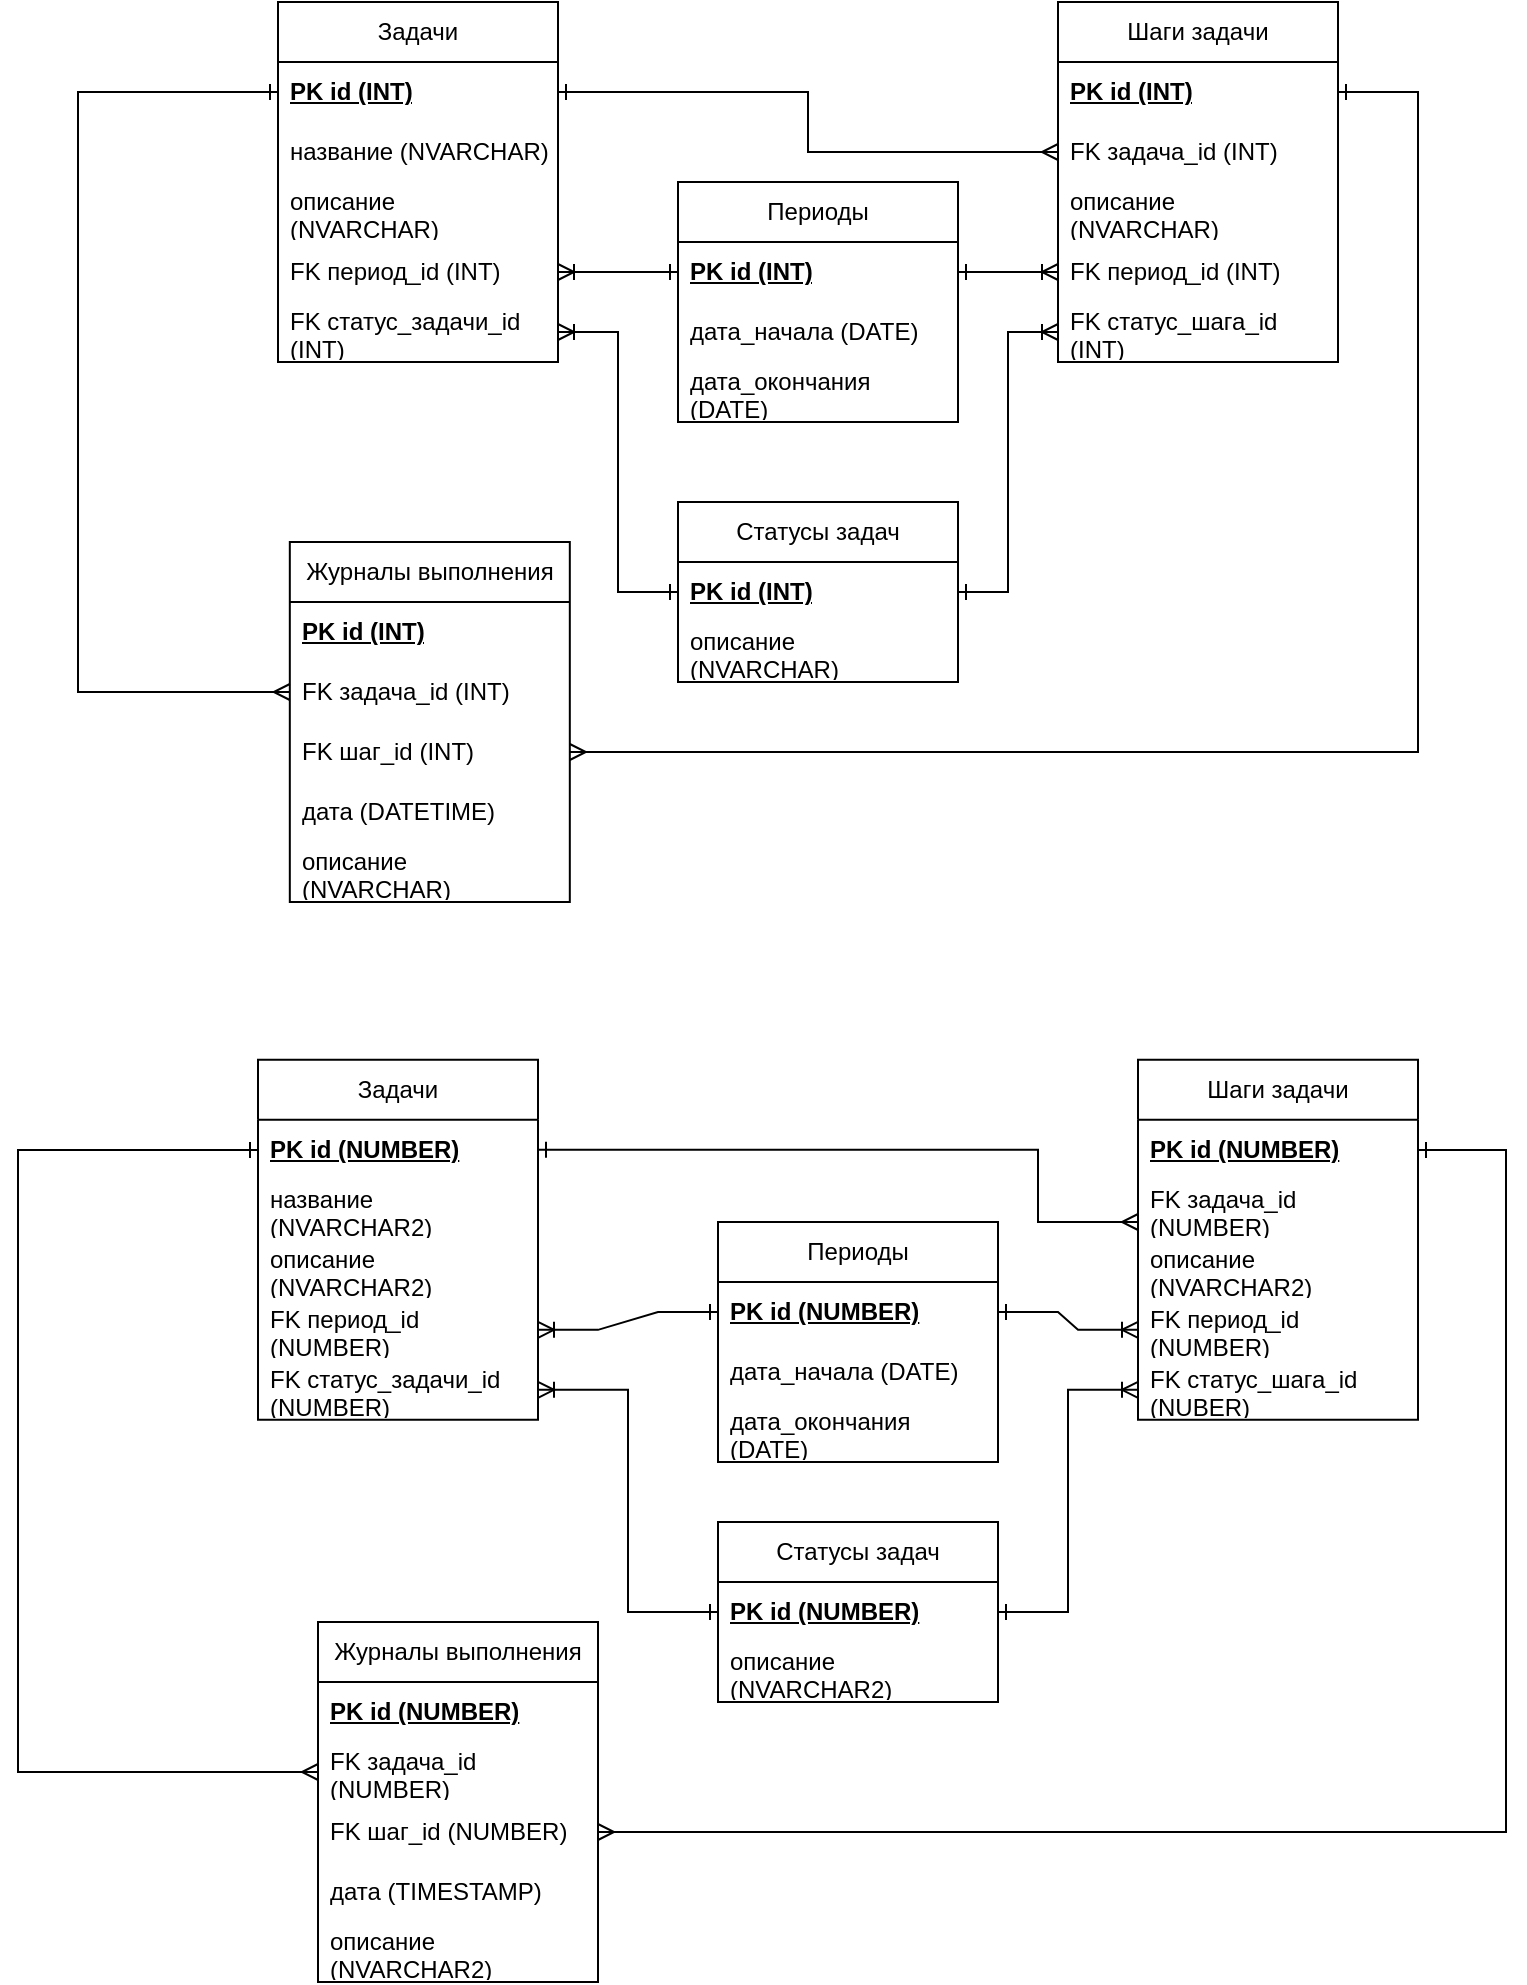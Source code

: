 <mxfile>
    <diagram id="XjHyLr5_lqZFSxGeN8bu" name="Page-1">
        <mxGraphModel dx="1604" dy="847" grid="1" gridSize="10" guides="1" tooltips="1" connect="1" arrows="1" fold="1" page="1" pageScale="1" pageWidth="850" pageHeight="1100" math="0" shadow="0">
            <root>
                <mxCell id="0"/>
                <mxCell id="1" parent="0"/>
                <mxCell id="2" value="Задачи" style="swimlane;fontStyle=0;childLayout=stackLayout;horizontal=1;startSize=30;horizontalStack=0;resizeParent=1;resizeParentMax=0;resizeLast=0;collapsible=1;marginBottom=0;whiteSpace=wrap;html=1;" parent="1" vertex="1">
                    <mxGeometry x="170" y="160" width="140" height="180" as="geometry"/>
                </mxCell>
                <mxCell id="3" value="&lt;b&gt;PK id (INT)&lt;/b&gt;" style="text;strokeColor=none;fillColor=none;align=left;verticalAlign=middle;spacingLeft=4;spacingRight=4;overflow=hidden;points=[[0,0.5],[1,0.5]];portConstraint=eastwest;rotatable=0;whiteSpace=wrap;html=1;fontStyle=4" parent="2" vertex="1">
                    <mxGeometry y="30" width="140" height="30" as="geometry"/>
                </mxCell>
                <mxCell id="4" value="название (NVARCHAR)" style="text;strokeColor=none;fillColor=none;align=left;verticalAlign=middle;spacingLeft=4;spacingRight=4;overflow=hidden;points=[[0,0.5],[1,0.5]];portConstraint=eastwest;rotatable=0;whiteSpace=wrap;html=1;" parent="2" vertex="1">
                    <mxGeometry y="60" width="140" height="30" as="geometry"/>
                </mxCell>
                <mxCell id="5" value="описание (NVARCHAR)" style="text;strokeColor=none;fillColor=none;align=left;verticalAlign=middle;spacingLeft=4;spacingRight=4;overflow=hidden;points=[[0,0.5],[1,0.5]];portConstraint=eastwest;rotatable=0;whiteSpace=wrap;html=1;" parent="2" vertex="1">
                    <mxGeometry y="90" width="140" height="30" as="geometry"/>
                </mxCell>
                <mxCell id="71" value="FK период_id (INT)" style="text;strokeColor=none;fillColor=none;align=left;verticalAlign=middle;spacingLeft=4;spacingRight=4;overflow=hidden;points=[[0,0.5],[1,0.5]];portConstraint=eastwest;rotatable=0;whiteSpace=wrap;html=1;" parent="2" vertex="1">
                    <mxGeometry y="120" width="140" height="30" as="geometry"/>
                </mxCell>
                <mxCell id="8" value="FK статус_задачи_id (INT)" style="text;strokeColor=none;fillColor=none;align=left;verticalAlign=middle;spacingLeft=4;spacingRight=4;overflow=hidden;points=[[0,0.5],[1,0.5]];portConstraint=eastwest;rotatable=0;whiteSpace=wrap;html=1;" parent="2" vertex="1">
                    <mxGeometry y="150" width="140" height="30" as="geometry"/>
                </mxCell>
                <mxCell id="10" value="Шаги задачи" style="swimlane;fontStyle=0;childLayout=stackLayout;horizontal=1;startSize=30;horizontalStack=0;resizeParent=1;resizeParentMax=0;resizeLast=0;collapsible=1;marginBottom=0;whiteSpace=wrap;html=1;" parent="1" vertex="1">
                    <mxGeometry x="560" y="160" width="140" height="180" as="geometry"/>
                </mxCell>
                <mxCell id="11" value="PK id (INT)" style="text;strokeColor=none;fillColor=none;align=left;verticalAlign=middle;spacingLeft=4;spacingRight=4;overflow=hidden;points=[[0,0.5],[1,0.5]];portConstraint=eastwest;rotatable=0;whiteSpace=wrap;html=1;fontStyle=5" parent="10" vertex="1">
                    <mxGeometry y="30" width="140" height="30" as="geometry"/>
                </mxCell>
                <mxCell id="12" value="FK задача_id (INT)" style="text;strokeColor=none;fillColor=none;align=left;verticalAlign=middle;spacingLeft=4;spacingRight=4;overflow=hidden;points=[[0,0.5],[1,0.5]];portConstraint=eastwest;rotatable=0;whiteSpace=wrap;html=1;" parent="10" vertex="1">
                    <mxGeometry y="60" width="140" height="30" as="geometry"/>
                </mxCell>
                <mxCell id="13" value="описание (NVARCHAR)" style="text;strokeColor=none;fillColor=none;align=left;verticalAlign=middle;spacingLeft=4;spacingRight=4;overflow=hidden;points=[[0,0.5],[1,0.5]];portConstraint=eastwest;rotatable=0;whiteSpace=wrap;html=1;" parent="10" vertex="1">
                    <mxGeometry y="90" width="140" height="30" as="geometry"/>
                </mxCell>
                <mxCell id="68" value="FK период_id (INT)" style="text;strokeColor=none;fillColor=none;align=left;verticalAlign=middle;spacingLeft=4;spacingRight=4;overflow=hidden;points=[[0,0.5],[1,0.5]];portConstraint=eastwest;rotatable=0;whiteSpace=wrap;html=1;" parent="10" vertex="1">
                    <mxGeometry y="120" width="140" height="30" as="geometry"/>
                </mxCell>
                <mxCell id="16" value="FK статус_шага_id (INT)" style="text;strokeColor=none;fillColor=none;align=left;verticalAlign=middle;spacingLeft=4;spacingRight=4;overflow=hidden;points=[[0,0.5],[1,0.5]];portConstraint=eastwest;rotatable=0;whiteSpace=wrap;html=1;" parent="10" vertex="1">
                    <mxGeometry y="150" width="140" height="30" as="geometry"/>
                </mxCell>
                <mxCell id="17" value="Журналы выполнения" style="swimlane;fontStyle=0;childLayout=stackLayout;horizontal=1;startSize=30;horizontalStack=0;resizeParent=1;resizeParentMax=0;resizeLast=0;collapsible=1;marginBottom=0;whiteSpace=wrap;html=1;" parent="1" vertex="1">
                    <mxGeometry x="175.91" y="430" width="140" height="180" as="geometry"/>
                </mxCell>
                <mxCell id="18" value="PK id (INT)" style="text;strokeColor=none;fillColor=none;align=left;verticalAlign=middle;spacingLeft=4;spacingRight=4;overflow=hidden;points=[[0,0.5],[1,0.5]];portConstraint=eastwest;rotatable=0;whiteSpace=wrap;html=1;fontStyle=5" parent="17" vertex="1">
                    <mxGeometry y="30" width="140" height="30" as="geometry"/>
                </mxCell>
                <mxCell id="19" value="FK задача_id (INT)" style="text;strokeColor=none;fillColor=none;align=left;verticalAlign=middle;spacingLeft=4;spacingRight=4;overflow=hidden;points=[[0,0.5],[1,0.5]];portConstraint=eastwest;rotatable=0;whiteSpace=wrap;html=1;" parent="17" vertex="1">
                    <mxGeometry y="60" width="140" height="30" as="geometry"/>
                </mxCell>
                <mxCell id="20" value="FK шаг_id (INT)" style="text;strokeColor=none;fillColor=none;align=left;verticalAlign=middle;spacingLeft=4;spacingRight=4;overflow=hidden;points=[[0,0.5],[1,0.5]];portConstraint=eastwest;rotatable=0;whiteSpace=wrap;html=1;" parent="17" vertex="1">
                    <mxGeometry y="90" width="140" height="30" as="geometry"/>
                </mxCell>
                <mxCell id="21" value="дата (DATETIME)" style="text;strokeColor=none;fillColor=none;align=left;verticalAlign=middle;spacingLeft=4;spacingRight=4;overflow=hidden;points=[[0,0.5],[1,0.5]];portConstraint=eastwest;rotatable=0;whiteSpace=wrap;html=1;" parent="17" vertex="1">
                    <mxGeometry y="120" width="140" height="30" as="geometry"/>
                </mxCell>
                <mxCell id="22" value="описание (NVARCHAR)" style="text;strokeColor=none;fillColor=none;align=left;verticalAlign=middle;spacingLeft=4;spacingRight=4;overflow=hidden;points=[[0,0.5],[1,0.5]];portConstraint=eastwest;rotatable=0;whiteSpace=wrap;html=1;" parent="17" vertex="1">
                    <mxGeometry y="150" width="140" height="30" as="geometry"/>
                </mxCell>
                <mxCell id="24" value="Статусы задач" style="swimlane;fontStyle=0;childLayout=stackLayout;horizontal=1;startSize=30;horizontalStack=0;resizeParent=1;resizeParentMax=0;resizeLast=0;collapsible=1;marginBottom=0;whiteSpace=wrap;html=1;" parent="1" vertex="1">
                    <mxGeometry x="370" y="410" width="140" height="90" as="geometry"/>
                </mxCell>
                <mxCell id="25" value="PK id (INT)" style="text;strokeColor=none;fillColor=none;align=left;verticalAlign=middle;spacingLeft=4;spacingRight=4;overflow=hidden;points=[[0,0.5],[1,0.5]];portConstraint=eastwest;rotatable=0;whiteSpace=wrap;html=1;fontStyle=5" parent="24" vertex="1">
                    <mxGeometry y="30" width="140" height="30" as="geometry"/>
                </mxCell>
                <mxCell id="27" value="описание (NVARCHAR)" style="text;strokeColor=none;fillColor=none;align=left;verticalAlign=middle;spacingLeft=4;spacingRight=4;overflow=hidden;points=[[0,0.5],[1,0.5]];portConstraint=eastwest;rotatable=0;whiteSpace=wrap;html=1;" parent="24" vertex="1">
                    <mxGeometry y="60" width="140" height="30" as="geometry"/>
                </mxCell>
                <mxCell id="36" value="Задачи" style="swimlane;fontStyle=0;childLayout=stackLayout;horizontal=1;startSize=30;horizontalStack=0;resizeParent=1;resizeParentMax=0;resizeLast=0;collapsible=1;marginBottom=0;whiteSpace=wrap;html=1;" parent="1" vertex="1">
                    <mxGeometry x="160" y="688.93" width="140" height="180" as="geometry"/>
                </mxCell>
                <mxCell id="37" value="&lt;b&gt;PK id (NUMBER)&lt;/b&gt;" style="text;strokeColor=none;fillColor=none;align=left;verticalAlign=middle;spacingLeft=4;spacingRight=4;overflow=hidden;points=[[0,0.5],[1,0.5]];portConstraint=eastwest;rotatable=0;whiteSpace=wrap;html=1;fontStyle=4" parent="36" vertex="1">
                    <mxGeometry y="30" width="140" height="30" as="geometry"/>
                </mxCell>
                <mxCell id="38" value="название (NVARCHAR2)" style="text;strokeColor=none;fillColor=none;align=left;verticalAlign=middle;spacingLeft=4;spacingRight=4;overflow=hidden;points=[[0,0.5],[1,0.5]];portConstraint=eastwest;rotatable=0;whiteSpace=wrap;html=1;" parent="36" vertex="1">
                    <mxGeometry y="60" width="140" height="30" as="geometry"/>
                </mxCell>
                <mxCell id="39" value="описание (NVARCHAR2)" style="text;strokeColor=none;fillColor=none;align=left;verticalAlign=middle;spacingLeft=4;spacingRight=4;overflow=hidden;points=[[0,0.5],[1,0.5]];portConstraint=eastwest;rotatable=0;whiteSpace=wrap;html=1;" parent="36" vertex="1">
                    <mxGeometry y="90" width="140" height="30" as="geometry"/>
                </mxCell>
                <mxCell id="40" value="FK период_id (NUMBER)" style="text;strokeColor=none;fillColor=none;align=left;verticalAlign=middle;spacingLeft=4;spacingRight=4;overflow=hidden;points=[[0,0.5],[1,0.5]];portConstraint=eastwest;rotatable=0;whiteSpace=wrap;html=1;" parent="36" vertex="1">
                    <mxGeometry y="120" width="140" height="30" as="geometry"/>
                </mxCell>
                <mxCell id="42" value="FK статус_задачи_id (NUMBER)" style="text;strokeColor=none;fillColor=none;align=left;verticalAlign=middle;spacingLeft=4;spacingRight=4;overflow=hidden;points=[[0,0.5],[1,0.5]];portConstraint=eastwest;rotatable=0;whiteSpace=wrap;html=1;" parent="36" vertex="1">
                    <mxGeometry y="150" width="140" height="30" as="geometry"/>
                </mxCell>
                <mxCell id="43" value="Шаги задачи" style="swimlane;fontStyle=0;childLayout=stackLayout;horizontal=1;startSize=30;horizontalStack=0;resizeParent=1;resizeParentMax=0;resizeLast=0;collapsible=1;marginBottom=0;whiteSpace=wrap;html=1;" parent="1" vertex="1">
                    <mxGeometry x="600" y="688.93" width="140" height="180" as="geometry"/>
                </mxCell>
                <mxCell id="44" value="PK id (NUMBER)" style="text;strokeColor=none;fillColor=none;align=left;verticalAlign=middle;spacingLeft=4;spacingRight=4;overflow=hidden;points=[[0,0.5],[1,0.5]];portConstraint=eastwest;rotatable=0;whiteSpace=wrap;html=1;fontStyle=5" parent="43" vertex="1">
                    <mxGeometry y="30" width="140" height="30" as="geometry"/>
                </mxCell>
                <mxCell id="45" value="FK задача_id (NUMBER)" style="text;strokeColor=none;fillColor=none;align=left;verticalAlign=middle;spacingLeft=4;spacingRight=4;overflow=hidden;points=[[0,0.5],[1,0.5]];portConstraint=eastwest;rotatable=0;whiteSpace=wrap;html=1;" parent="43" vertex="1">
                    <mxGeometry y="60" width="140" height="30" as="geometry"/>
                </mxCell>
                <mxCell id="46" value="описание (NVARCHAR2)" style="text;strokeColor=none;fillColor=none;align=left;verticalAlign=middle;spacingLeft=4;spacingRight=4;overflow=hidden;points=[[0,0.5],[1,0.5]];portConstraint=eastwest;rotatable=0;whiteSpace=wrap;html=1;" parent="43" vertex="1">
                    <mxGeometry y="90" width="140" height="30" as="geometry"/>
                </mxCell>
                <mxCell id="48" value="FK период_id (NUMBER)" style="text;strokeColor=none;fillColor=none;align=left;verticalAlign=middle;spacingLeft=4;spacingRight=4;overflow=hidden;points=[[0,0.5],[1,0.5]];portConstraint=eastwest;rotatable=0;whiteSpace=wrap;html=1;" parent="43" vertex="1">
                    <mxGeometry y="120" width="140" height="30" as="geometry"/>
                </mxCell>
                <mxCell id="49" value="FK статус_шага_id (NUBER)" style="text;strokeColor=none;fillColor=none;align=left;verticalAlign=middle;spacingLeft=4;spacingRight=4;overflow=hidden;points=[[0,0.5],[1,0.5]];portConstraint=eastwest;rotatable=0;whiteSpace=wrap;html=1;" parent="43" vertex="1">
                    <mxGeometry y="150" width="140" height="30" as="geometry"/>
                </mxCell>
                <mxCell id="50" value="Журналы выполнения" style="swimlane;fontStyle=0;childLayout=stackLayout;horizontal=1;startSize=30;horizontalStack=0;resizeParent=1;resizeParentMax=0;resizeLast=0;collapsible=1;marginBottom=0;whiteSpace=wrap;html=1;" parent="1" vertex="1">
                    <mxGeometry x="190" y="970" width="140" height="180" as="geometry"/>
                </mxCell>
                <mxCell id="51" value="PK id (NUMBER)" style="text;strokeColor=none;fillColor=none;align=left;verticalAlign=middle;spacingLeft=4;spacingRight=4;overflow=hidden;points=[[0,0.5],[1,0.5]];portConstraint=eastwest;rotatable=0;whiteSpace=wrap;html=1;fontStyle=5" parent="50" vertex="1">
                    <mxGeometry y="30" width="140" height="30" as="geometry"/>
                </mxCell>
                <mxCell id="52" value="FK задача_id (NUMBER)" style="text;strokeColor=none;fillColor=none;align=left;verticalAlign=middle;spacingLeft=4;spacingRight=4;overflow=hidden;points=[[0,0.5],[1,0.5]];portConstraint=eastwest;rotatable=0;whiteSpace=wrap;html=1;" parent="50" vertex="1">
                    <mxGeometry y="60" width="140" height="30" as="geometry"/>
                </mxCell>
                <mxCell id="53" value="FK шаг_id (NUMBER)" style="text;strokeColor=none;fillColor=none;align=left;verticalAlign=middle;spacingLeft=4;spacingRight=4;overflow=hidden;points=[[0,0.5],[1,0.5]];portConstraint=eastwest;rotatable=0;whiteSpace=wrap;html=1;" parent="50" vertex="1">
                    <mxGeometry y="90" width="140" height="30" as="geometry"/>
                </mxCell>
                <mxCell id="54" value="дата (TIMESTAMP)" style="text;strokeColor=none;fillColor=none;align=left;verticalAlign=middle;spacingLeft=4;spacingRight=4;overflow=hidden;points=[[0,0.5],[1,0.5]];portConstraint=eastwest;rotatable=0;whiteSpace=wrap;html=1;" parent="50" vertex="1">
                    <mxGeometry y="120" width="140" height="30" as="geometry"/>
                </mxCell>
                <mxCell id="55" value="описание (NVARCHAR2)" style="text;strokeColor=none;fillColor=none;align=left;verticalAlign=middle;spacingLeft=4;spacingRight=4;overflow=hidden;points=[[0,0.5],[1,0.5]];portConstraint=eastwest;rotatable=0;whiteSpace=wrap;html=1;" parent="50" vertex="1">
                    <mxGeometry y="150" width="140" height="30" as="geometry"/>
                </mxCell>
                <mxCell id="56" value="Статусы задач" style="swimlane;fontStyle=0;childLayout=stackLayout;horizontal=1;startSize=30;horizontalStack=0;resizeParent=1;resizeParentMax=0;resizeLast=0;collapsible=1;marginBottom=0;whiteSpace=wrap;html=1;" parent="1" vertex="1">
                    <mxGeometry x="390" y="920" width="140" height="90" as="geometry"/>
                </mxCell>
                <mxCell id="57" value="PK id (NUMBER)" style="text;strokeColor=none;fillColor=none;align=left;verticalAlign=middle;spacingLeft=4;spacingRight=4;overflow=hidden;points=[[0,0.5],[1,0.5]];portConstraint=eastwest;rotatable=0;whiteSpace=wrap;html=1;fontStyle=5" parent="56" vertex="1">
                    <mxGeometry y="30" width="140" height="30" as="geometry"/>
                </mxCell>
                <mxCell id="58" value="описание (NVARCHAR2)" style="text;strokeColor=none;fillColor=none;align=left;verticalAlign=middle;spacingLeft=4;spacingRight=4;overflow=hidden;points=[[0,0.5],[1,0.5]];portConstraint=eastwest;rotatable=0;whiteSpace=wrap;html=1;" parent="56" vertex="1">
                    <mxGeometry y="60" width="140" height="30" as="geometry"/>
                </mxCell>
                <mxCell id="64" value="Периоды" style="swimlane;fontStyle=0;childLayout=stackLayout;horizontal=1;startSize=30;horizontalStack=0;resizeParent=1;resizeParentMax=0;resizeLast=0;collapsible=1;marginBottom=0;whiteSpace=wrap;html=1;" parent="1" vertex="1">
                    <mxGeometry x="370" y="250" width="140" height="120" as="geometry"/>
                </mxCell>
                <mxCell id="65" value="&lt;b&gt;PK id (INT)&lt;/b&gt;" style="text;strokeColor=none;fillColor=none;align=left;verticalAlign=middle;spacingLeft=4;spacingRight=4;overflow=hidden;points=[[0,0.5],[1,0.5]];portConstraint=eastwest;rotatable=0;whiteSpace=wrap;html=1;fontStyle=4" parent="64" vertex="1">
                    <mxGeometry y="30" width="140" height="30" as="geometry"/>
                </mxCell>
                <mxCell id="66" value="дата_начала (DATE)" style="text;strokeColor=none;fillColor=none;align=left;verticalAlign=middle;spacingLeft=4;spacingRight=4;overflow=hidden;points=[[0,0.5],[1,0.5]];portConstraint=eastwest;rotatable=0;whiteSpace=wrap;html=1;" parent="64" vertex="1">
                    <mxGeometry y="60" width="140" height="30" as="geometry"/>
                </mxCell>
                <mxCell id="67" value="дата_окончания (DATE)" style="text;strokeColor=none;fillColor=none;align=left;verticalAlign=middle;spacingLeft=4;spacingRight=4;overflow=hidden;points=[[0,0.5],[1,0.5]];portConstraint=eastwest;rotatable=0;whiteSpace=wrap;html=1;" parent="64" vertex="1">
                    <mxGeometry y="90" width="140" height="30" as="geometry"/>
                </mxCell>
                <mxCell id="73" value="Периоды" style="swimlane;fontStyle=0;childLayout=stackLayout;horizontal=1;startSize=30;horizontalStack=0;resizeParent=1;resizeParentMax=0;resizeLast=0;collapsible=1;marginBottom=0;whiteSpace=wrap;html=1;" parent="1" vertex="1">
                    <mxGeometry x="390" y="770" width="140" height="120" as="geometry"/>
                </mxCell>
                <mxCell id="74" value="&lt;b&gt;PK id (NUMBER)&lt;/b&gt;" style="text;strokeColor=none;fillColor=none;align=left;verticalAlign=middle;spacingLeft=4;spacingRight=4;overflow=hidden;points=[[0,0.5],[1,0.5]];portConstraint=eastwest;rotatable=0;whiteSpace=wrap;html=1;fontStyle=4" parent="73" vertex="1">
                    <mxGeometry y="30" width="140" height="30" as="geometry"/>
                </mxCell>
                <mxCell id="75" value="дата_начала (DATE)" style="text;strokeColor=none;fillColor=none;align=left;verticalAlign=middle;spacingLeft=4;spacingRight=4;overflow=hidden;points=[[0,0.5],[1,0.5]];portConstraint=eastwest;rotatable=0;whiteSpace=wrap;html=1;" parent="73" vertex="1">
                    <mxGeometry y="60" width="140" height="30" as="geometry"/>
                </mxCell>
                <mxCell id="76" value="дата_окончания (DATE)" style="text;strokeColor=none;fillColor=none;align=left;verticalAlign=middle;spacingLeft=4;spacingRight=4;overflow=hidden;points=[[0,0.5],[1,0.5]];portConstraint=eastwest;rotatable=0;whiteSpace=wrap;html=1;" parent="73" vertex="1">
                    <mxGeometry y="90" width="140" height="30" as="geometry"/>
                </mxCell>
                <mxCell id="85" value="" style="edgeStyle=orthogonalEdgeStyle;fontSize=12;html=1;endArrow=ERmany;startArrow=ERone;endFill=0;rounded=0;startFill=0;" parent="1" source="3" target="12" edge="1">
                    <mxGeometry width="100" height="100" relative="1" as="geometry">
                        <mxPoint x="430" y="330" as="sourcePoint"/>
                        <mxPoint x="530" y="230" as="targetPoint"/>
                    </mxGeometry>
                </mxCell>
                <mxCell id="89" value="" style="edgeStyle=entityRelationEdgeStyle;fontSize=12;html=1;endArrow=ERoneToMany;startArrow=ERone;startFill=0;" parent="1" source="65" target="68" edge="1">
                    <mxGeometry width="100" height="100" relative="1" as="geometry">
                        <mxPoint x="590" y="480" as="sourcePoint"/>
                        <mxPoint x="690" y="380" as="targetPoint"/>
                    </mxGeometry>
                </mxCell>
                <mxCell id="90" value="" style="edgeStyle=entityRelationEdgeStyle;fontSize=12;html=1;endArrow=ERoneToMany;startArrow=ERone;startFill=0;" parent="1" source="65" target="71" edge="1">
                    <mxGeometry width="100" height="100" relative="1" as="geometry">
                        <mxPoint x="510" y="335" as="sourcePoint"/>
                        <mxPoint x="570" y="305" as="targetPoint"/>
                    </mxGeometry>
                </mxCell>
                <mxCell id="91" value="" style="edgeStyle=orthogonalEdgeStyle;fontSize=12;html=1;endArrow=ERoneToMany;startArrow=ERone;startFill=0;rounded=0;" parent="1" source="25" target="8" edge="1">
                    <mxGeometry width="100" height="100" relative="1" as="geometry">
                        <mxPoint x="180" y="470" as="sourcePoint"/>
                        <mxPoint x="280" y="370" as="targetPoint"/>
                    </mxGeometry>
                </mxCell>
                <mxCell id="92" value="" style="edgeStyle=orthogonalEdgeStyle;fontSize=12;html=1;endArrow=ERoneToMany;startArrow=ERone;startFill=0;rounded=0;" parent="1" source="25" target="16" edge="1">
                    <mxGeometry width="100" height="100" relative="1" as="geometry">
                        <mxPoint x="370" y="465" as="sourcePoint"/>
                        <mxPoint x="320" y="335" as="targetPoint"/>
                    </mxGeometry>
                </mxCell>
                <mxCell id="95" value="" style="edgeStyle=orthogonalEdgeStyle;fontSize=12;html=1;endArrow=ERone;startArrow=ERmany;endFill=0;startFill=0;rounded=0;" parent="1" source="19" target="3" edge="1">
                    <mxGeometry width="100" height="100" relative="1" as="geometry">
                        <mxPoint x="30" y="580" as="sourcePoint"/>
                        <mxPoint x="130" y="480" as="targetPoint"/>
                        <Array as="points">
                            <mxPoint x="70" y="505"/>
                            <mxPoint x="70" y="205"/>
                        </Array>
                    </mxGeometry>
                </mxCell>
                <mxCell id="96" value="" style="edgeStyle=orthogonalEdgeStyle;fontSize=12;html=1;endArrow=ERone;startArrow=ERmany;rounded=0;startFill=0;endFill=0;" parent="1" source="20" target="11" edge="1">
                    <mxGeometry width="100" height="100" relative="1" as="geometry">
                        <mxPoint x="120" y="535" as="sourcePoint"/>
                        <mxPoint x="180" y="215.0" as="targetPoint"/>
                        <Array as="points">
                            <mxPoint x="740" y="535"/>
                            <mxPoint x="740" y="205"/>
                        </Array>
                    </mxGeometry>
                </mxCell>
                <mxCell id="97" value="" style="edgeStyle=orthogonalEdgeStyle;fontSize=12;html=1;endArrow=ERoneToMany;rounded=0;startArrow=ERone;startFill=0;" parent="1" source="57" target="42" edge="1">
                    <mxGeometry width="100" height="100" relative="1" as="geometry">
                        <mxPoint x="390" y="998.93" as="sourcePoint"/>
                        <mxPoint x="330" y="868.93" as="targetPoint"/>
                    </mxGeometry>
                </mxCell>
                <mxCell id="98" value="" style="edgeStyle=entityRelationEdgeStyle;fontSize=12;html=1;endArrow=ERoneToMany;rounded=0;startArrow=ERone;startFill=0;" parent="1" source="74" target="40" edge="1">
                    <mxGeometry width="100" height="100" relative="1" as="geometry">
                        <mxPoint x="380" y="800" as="sourcePoint"/>
                        <mxPoint x="320" y="800" as="targetPoint"/>
                    </mxGeometry>
                </mxCell>
                <mxCell id="99" value="" style="edgeStyle=orthogonalEdgeStyle;fontSize=12;html=1;endArrow=ERoneToMany;rounded=0;startArrow=ERone;startFill=0;" parent="1" source="57" target="49" edge="1">
                    <mxGeometry width="100" height="100" relative="1" as="geometry">
                        <mxPoint x="530" y="960" as="sourcePoint"/>
                        <mxPoint x="580" y="830" as="targetPoint"/>
                    </mxGeometry>
                </mxCell>
                <mxCell id="100" value="" style="edgeStyle=entityRelationEdgeStyle;fontSize=12;html=1;endArrow=ERoneToMany;rounded=0;startArrow=ERone;startFill=0;" parent="1" source="74" target="48" edge="1">
                    <mxGeometry width="100" height="100" relative="1" as="geometry">
                        <mxPoint x="540" y="860" as="sourcePoint"/>
                        <mxPoint x="590" y="860" as="targetPoint"/>
                    </mxGeometry>
                </mxCell>
                <mxCell id="101" value="" style="edgeStyle=orthogonalEdgeStyle;fontSize=12;html=1;endArrow=ERmany;startArrow=ERone;rounded=0;endFill=0;startFill=0;" parent="1" source="37" target="45" edge="1">
                    <mxGeometry width="100" height="100" relative="1" as="geometry">
                        <mxPoint x="320" y="710" as="sourcePoint"/>
                        <mxPoint x="570" y="740" as="targetPoint"/>
                        <Array as="points">
                            <mxPoint x="550" y="734"/>
                            <mxPoint x="550" y="770"/>
                        </Array>
                    </mxGeometry>
                </mxCell>
                <mxCell id="102" value="" style="edgeStyle=orthogonalEdgeStyle;fontSize=12;html=1;endArrow=ERone;startArrow=ERmany;rounded=0;endFill=0;startFill=0;" parent="1" source="53" target="44" edge="1">
                    <mxGeometry width="100" height="100" relative="1" as="geometry">
                        <mxPoint x="360.0" y="1110" as="sourcePoint"/>
                        <mxPoint x="744.09" y="780" as="targetPoint"/>
                        <Array as="points">
                            <mxPoint x="784" y="1075"/>
                            <mxPoint x="784" y="734"/>
                        </Array>
                    </mxGeometry>
                </mxCell>
                <mxCell id="103" value="" style="edgeStyle=orthogonalEdgeStyle;fontSize=12;html=1;endArrow=ERone;startArrow=ERmany;rounded=0;startFill=0;endFill=0;" parent="1" source="52" target="37" edge="1">
                    <mxGeometry width="100" height="100" relative="1" as="geometry">
                        <mxPoint x="145.91" y="1100" as="sourcePoint"/>
                        <mxPoint x="140" y="800" as="targetPoint"/>
                        <Array as="points">
                            <mxPoint x="40" y="1045"/>
                            <mxPoint x="40" y="734"/>
                        </Array>
                    </mxGeometry>
                </mxCell>
            </root>
        </mxGraphModel>
    </diagram>
</mxfile>